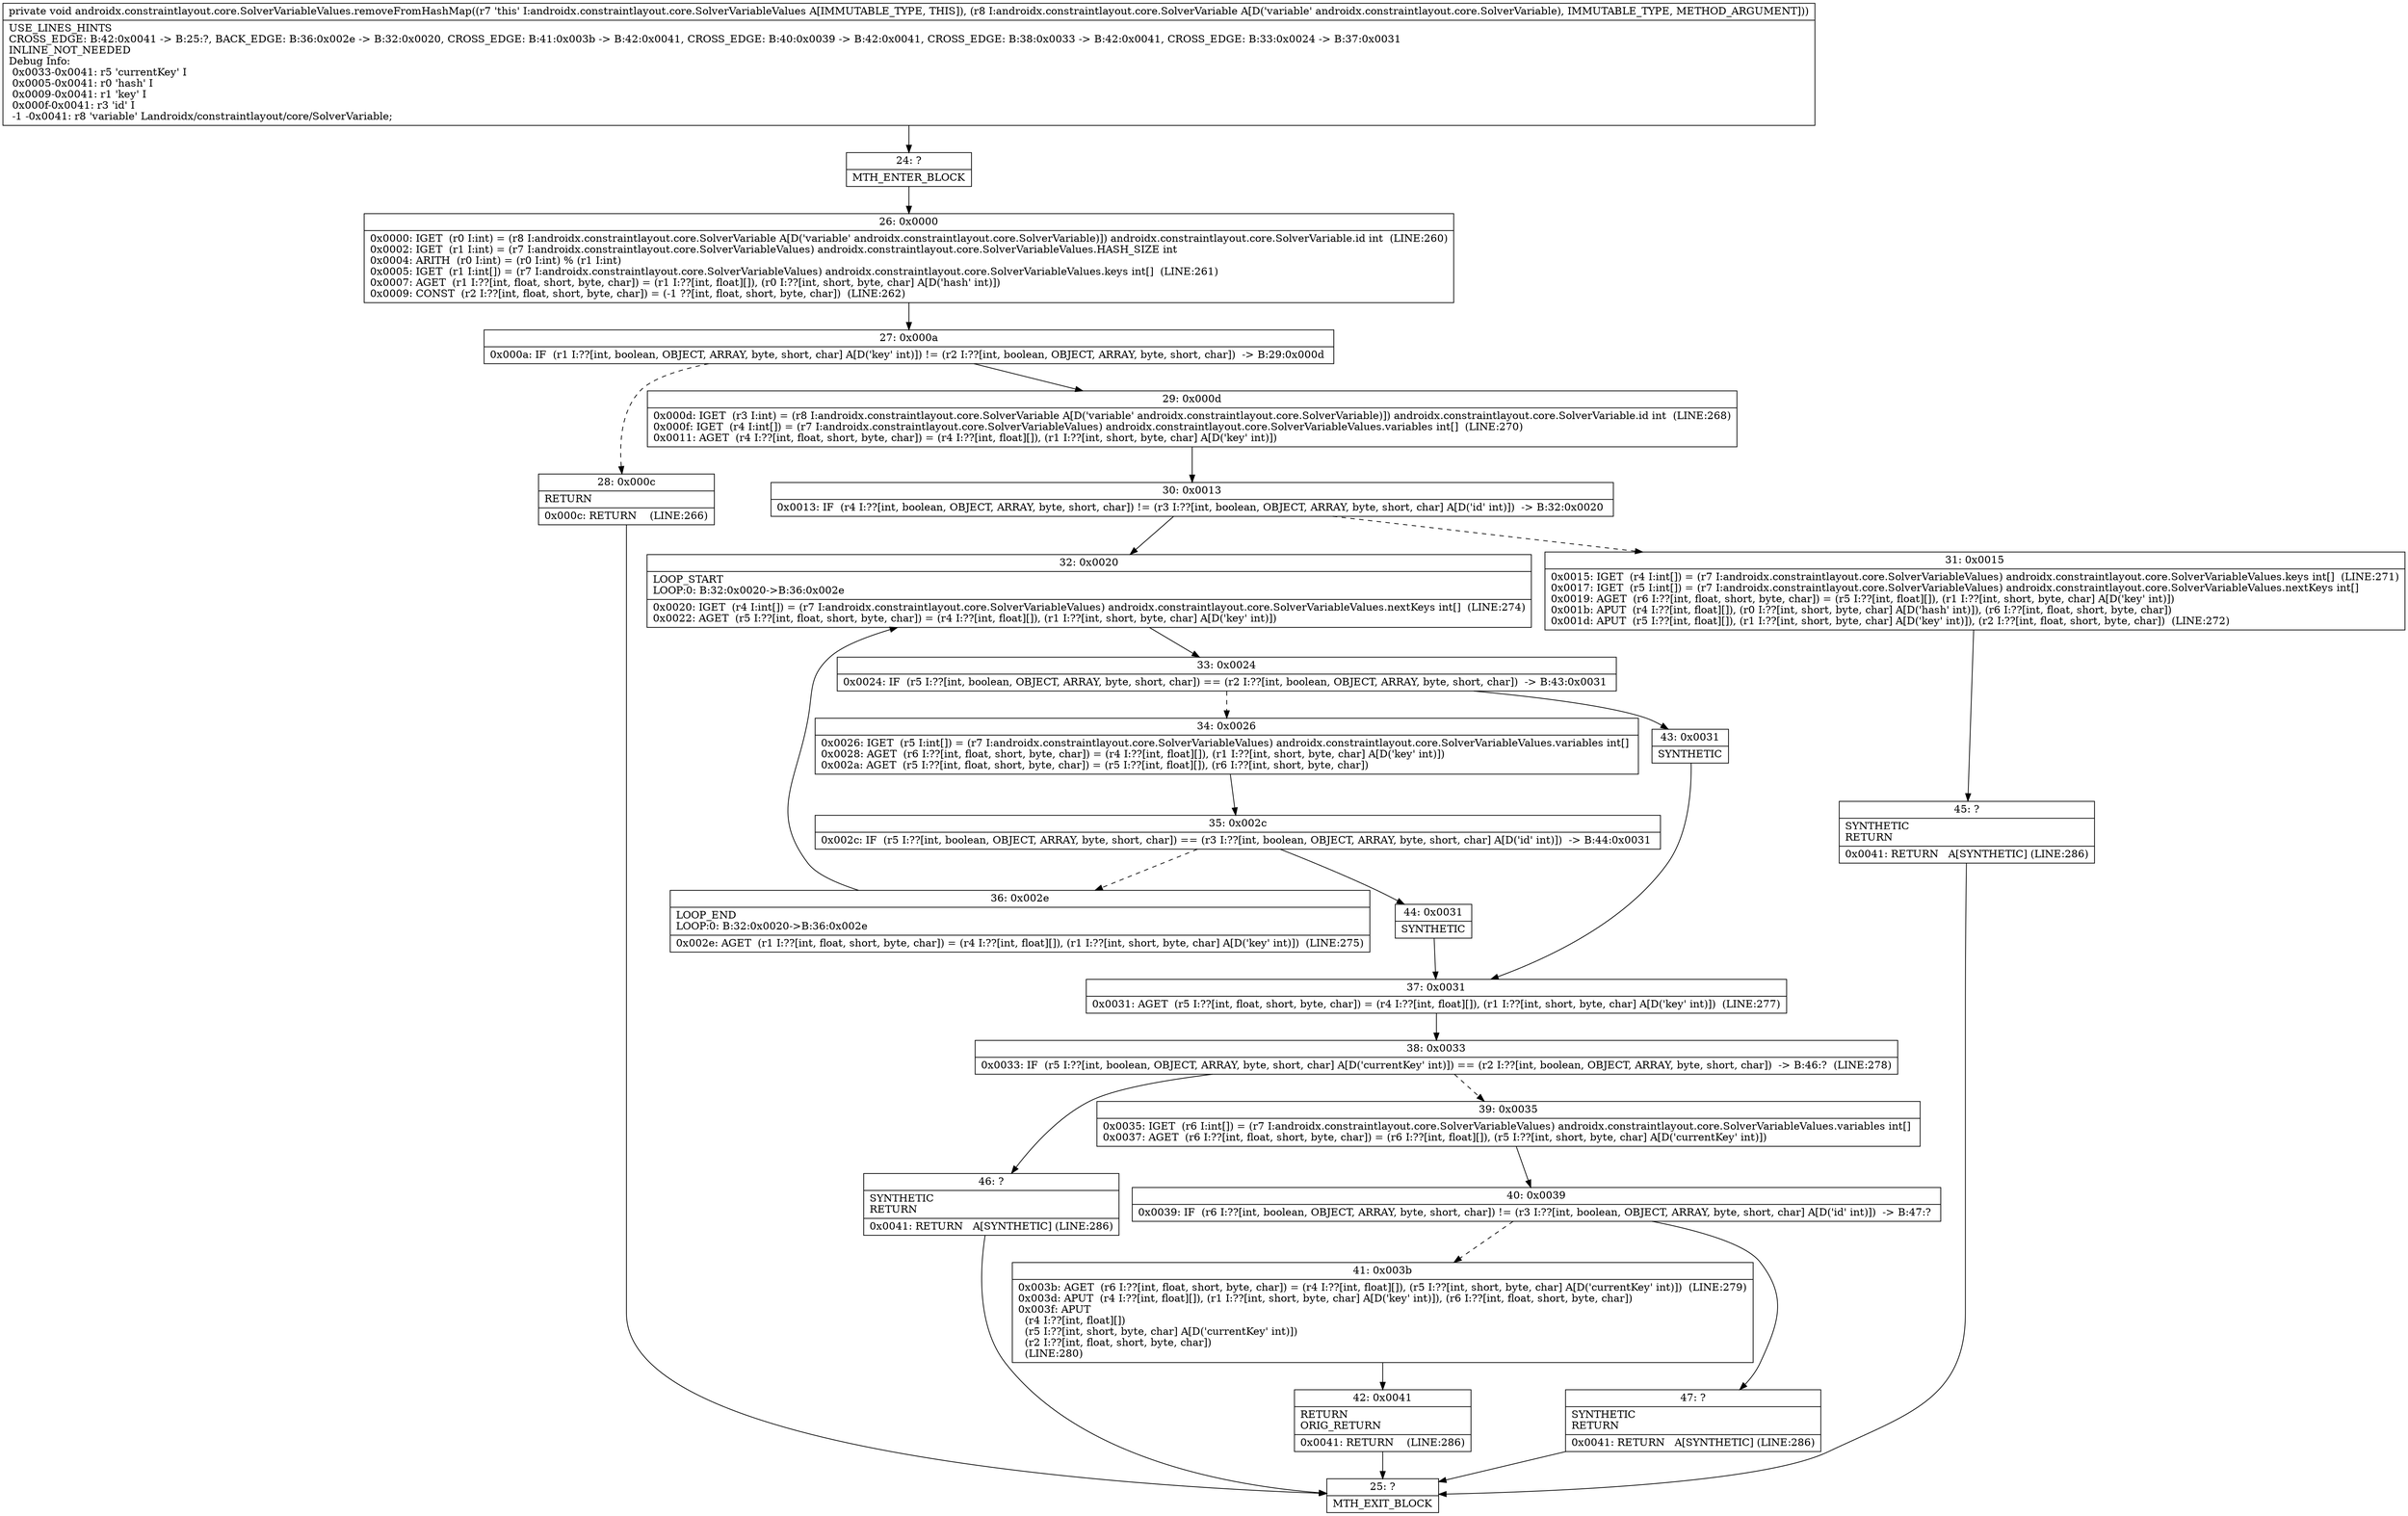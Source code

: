digraph "CFG forandroidx.constraintlayout.core.SolverVariableValues.removeFromHashMap(Landroidx\/constraintlayout\/core\/SolverVariable;)V" {
Node_24 [shape=record,label="{24\:\ ?|MTH_ENTER_BLOCK\l}"];
Node_26 [shape=record,label="{26\:\ 0x0000|0x0000: IGET  (r0 I:int) = (r8 I:androidx.constraintlayout.core.SolverVariable A[D('variable' androidx.constraintlayout.core.SolverVariable)]) androidx.constraintlayout.core.SolverVariable.id int  (LINE:260)\l0x0002: IGET  (r1 I:int) = (r7 I:androidx.constraintlayout.core.SolverVariableValues) androidx.constraintlayout.core.SolverVariableValues.HASH_SIZE int \l0x0004: ARITH  (r0 I:int) = (r0 I:int) % (r1 I:int) \l0x0005: IGET  (r1 I:int[]) = (r7 I:androidx.constraintlayout.core.SolverVariableValues) androidx.constraintlayout.core.SolverVariableValues.keys int[]  (LINE:261)\l0x0007: AGET  (r1 I:??[int, float, short, byte, char]) = (r1 I:??[int, float][]), (r0 I:??[int, short, byte, char] A[D('hash' int)]) \l0x0009: CONST  (r2 I:??[int, float, short, byte, char]) = (\-1 ??[int, float, short, byte, char])  (LINE:262)\l}"];
Node_27 [shape=record,label="{27\:\ 0x000a|0x000a: IF  (r1 I:??[int, boolean, OBJECT, ARRAY, byte, short, char] A[D('key' int)]) != (r2 I:??[int, boolean, OBJECT, ARRAY, byte, short, char])  \-\> B:29:0x000d \l}"];
Node_28 [shape=record,label="{28\:\ 0x000c|RETURN\l|0x000c: RETURN    (LINE:266)\l}"];
Node_25 [shape=record,label="{25\:\ ?|MTH_EXIT_BLOCK\l}"];
Node_29 [shape=record,label="{29\:\ 0x000d|0x000d: IGET  (r3 I:int) = (r8 I:androidx.constraintlayout.core.SolverVariable A[D('variable' androidx.constraintlayout.core.SolverVariable)]) androidx.constraintlayout.core.SolverVariable.id int  (LINE:268)\l0x000f: IGET  (r4 I:int[]) = (r7 I:androidx.constraintlayout.core.SolverVariableValues) androidx.constraintlayout.core.SolverVariableValues.variables int[]  (LINE:270)\l0x0011: AGET  (r4 I:??[int, float, short, byte, char]) = (r4 I:??[int, float][]), (r1 I:??[int, short, byte, char] A[D('key' int)]) \l}"];
Node_30 [shape=record,label="{30\:\ 0x0013|0x0013: IF  (r4 I:??[int, boolean, OBJECT, ARRAY, byte, short, char]) != (r3 I:??[int, boolean, OBJECT, ARRAY, byte, short, char] A[D('id' int)])  \-\> B:32:0x0020 \l}"];
Node_31 [shape=record,label="{31\:\ 0x0015|0x0015: IGET  (r4 I:int[]) = (r7 I:androidx.constraintlayout.core.SolverVariableValues) androidx.constraintlayout.core.SolverVariableValues.keys int[]  (LINE:271)\l0x0017: IGET  (r5 I:int[]) = (r7 I:androidx.constraintlayout.core.SolverVariableValues) androidx.constraintlayout.core.SolverVariableValues.nextKeys int[] \l0x0019: AGET  (r6 I:??[int, float, short, byte, char]) = (r5 I:??[int, float][]), (r1 I:??[int, short, byte, char] A[D('key' int)]) \l0x001b: APUT  (r4 I:??[int, float][]), (r0 I:??[int, short, byte, char] A[D('hash' int)]), (r6 I:??[int, float, short, byte, char]) \l0x001d: APUT  (r5 I:??[int, float][]), (r1 I:??[int, short, byte, char] A[D('key' int)]), (r2 I:??[int, float, short, byte, char])  (LINE:272)\l}"];
Node_45 [shape=record,label="{45\:\ ?|SYNTHETIC\lRETURN\l|0x0041: RETURN   A[SYNTHETIC] (LINE:286)\l}"];
Node_32 [shape=record,label="{32\:\ 0x0020|LOOP_START\lLOOP:0: B:32:0x0020\-\>B:36:0x002e\l|0x0020: IGET  (r4 I:int[]) = (r7 I:androidx.constraintlayout.core.SolverVariableValues) androidx.constraintlayout.core.SolverVariableValues.nextKeys int[]  (LINE:274)\l0x0022: AGET  (r5 I:??[int, float, short, byte, char]) = (r4 I:??[int, float][]), (r1 I:??[int, short, byte, char] A[D('key' int)]) \l}"];
Node_33 [shape=record,label="{33\:\ 0x0024|0x0024: IF  (r5 I:??[int, boolean, OBJECT, ARRAY, byte, short, char]) == (r2 I:??[int, boolean, OBJECT, ARRAY, byte, short, char])  \-\> B:43:0x0031 \l}"];
Node_34 [shape=record,label="{34\:\ 0x0026|0x0026: IGET  (r5 I:int[]) = (r7 I:androidx.constraintlayout.core.SolverVariableValues) androidx.constraintlayout.core.SolverVariableValues.variables int[] \l0x0028: AGET  (r6 I:??[int, float, short, byte, char]) = (r4 I:??[int, float][]), (r1 I:??[int, short, byte, char] A[D('key' int)]) \l0x002a: AGET  (r5 I:??[int, float, short, byte, char]) = (r5 I:??[int, float][]), (r6 I:??[int, short, byte, char]) \l}"];
Node_35 [shape=record,label="{35\:\ 0x002c|0x002c: IF  (r5 I:??[int, boolean, OBJECT, ARRAY, byte, short, char]) == (r3 I:??[int, boolean, OBJECT, ARRAY, byte, short, char] A[D('id' int)])  \-\> B:44:0x0031 \l}"];
Node_36 [shape=record,label="{36\:\ 0x002e|LOOP_END\lLOOP:0: B:32:0x0020\-\>B:36:0x002e\l|0x002e: AGET  (r1 I:??[int, float, short, byte, char]) = (r4 I:??[int, float][]), (r1 I:??[int, short, byte, char] A[D('key' int)])  (LINE:275)\l}"];
Node_44 [shape=record,label="{44\:\ 0x0031|SYNTHETIC\l}"];
Node_37 [shape=record,label="{37\:\ 0x0031|0x0031: AGET  (r5 I:??[int, float, short, byte, char]) = (r4 I:??[int, float][]), (r1 I:??[int, short, byte, char] A[D('key' int)])  (LINE:277)\l}"];
Node_38 [shape=record,label="{38\:\ 0x0033|0x0033: IF  (r5 I:??[int, boolean, OBJECT, ARRAY, byte, short, char] A[D('currentKey' int)]) == (r2 I:??[int, boolean, OBJECT, ARRAY, byte, short, char])  \-\> B:46:?  (LINE:278)\l}"];
Node_39 [shape=record,label="{39\:\ 0x0035|0x0035: IGET  (r6 I:int[]) = (r7 I:androidx.constraintlayout.core.SolverVariableValues) androidx.constraintlayout.core.SolverVariableValues.variables int[] \l0x0037: AGET  (r6 I:??[int, float, short, byte, char]) = (r6 I:??[int, float][]), (r5 I:??[int, short, byte, char] A[D('currentKey' int)]) \l}"];
Node_40 [shape=record,label="{40\:\ 0x0039|0x0039: IF  (r6 I:??[int, boolean, OBJECT, ARRAY, byte, short, char]) != (r3 I:??[int, boolean, OBJECT, ARRAY, byte, short, char] A[D('id' int)])  \-\> B:47:? \l}"];
Node_41 [shape=record,label="{41\:\ 0x003b|0x003b: AGET  (r6 I:??[int, float, short, byte, char]) = (r4 I:??[int, float][]), (r5 I:??[int, short, byte, char] A[D('currentKey' int)])  (LINE:279)\l0x003d: APUT  (r4 I:??[int, float][]), (r1 I:??[int, short, byte, char] A[D('key' int)]), (r6 I:??[int, float, short, byte, char]) \l0x003f: APUT  \l  (r4 I:??[int, float][])\l  (r5 I:??[int, short, byte, char] A[D('currentKey' int)])\l  (r2 I:??[int, float, short, byte, char])\l  (LINE:280)\l}"];
Node_42 [shape=record,label="{42\:\ 0x0041|RETURN\lORIG_RETURN\l|0x0041: RETURN    (LINE:286)\l}"];
Node_47 [shape=record,label="{47\:\ ?|SYNTHETIC\lRETURN\l|0x0041: RETURN   A[SYNTHETIC] (LINE:286)\l}"];
Node_46 [shape=record,label="{46\:\ ?|SYNTHETIC\lRETURN\l|0x0041: RETURN   A[SYNTHETIC] (LINE:286)\l}"];
Node_43 [shape=record,label="{43\:\ 0x0031|SYNTHETIC\l}"];
MethodNode[shape=record,label="{private void androidx.constraintlayout.core.SolverVariableValues.removeFromHashMap((r7 'this' I:androidx.constraintlayout.core.SolverVariableValues A[IMMUTABLE_TYPE, THIS]), (r8 I:androidx.constraintlayout.core.SolverVariable A[D('variable' androidx.constraintlayout.core.SolverVariable), IMMUTABLE_TYPE, METHOD_ARGUMENT]))  | USE_LINES_HINTS\lCROSS_EDGE: B:42:0x0041 \-\> B:25:?, BACK_EDGE: B:36:0x002e \-\> B:32:0x0020, CROSS_EDGE: B:41:0x003b \-\> B:42:0x0041, CROSS_EDGE: B:40:0x0039 \-\> B:42:0x0041, CROSS_EDGE: B:38:0x0033 \-\> B:42:0x0041, CROSS_EDGE: B:33:0x0024 \-\> B:37:0x0031\lINLINE_NOT_NEEDED\lDebug Info:\l  0x0033\-0x0041: r5 'currentKey' I\l  0x0005\-0x0041: r0 'hash' I\l  0x0009\-0x0041: r1 'key' I\l  0x000f\-0x0041: r3 'id' I\l  \-1 \-0x0041: r8 'variable' Landroidx\/constraintlayout\/core\/SolverVariable;\l}"];
MethodNode -> Node_24;Node_24 -> Node_26;
Node_26 -> Node_27;
Node_27 -> Node_28[style=dashed];
Node_27 -> Node_29;
Node_28 -> Node_25;
Node_29 -> Node_30;
Node_30 -> Node_31[style=dashed];
Node_30 -> Node_32;
Node_31 -> Node_45;
Node_45 -> Node_25;
Node_32 -> Node_33;
Node_33 -> Node_34[style=dashed];
Node_33 -> Node_43;
Node_34 -> Node_35;
Node_35 -> Node_36[style=dashed];
Node_35 -> Node_44;
Node_36 -> Node_32;
Node_44 -> Node_37;
Node_37 -> Node_38;
Node_38 -> Node_39[style=dashed];
Node_38 -> Node_46;
Node_39 -> Node_40;
Node_40 -> Node_41[style=dashed];
Node_40 -> Node_47;
Node_41 -> Node_42;
Node_42 -> Node_25;
Node_47 -> Node_25;
Node_46 -> Node_25;
Node_43 -> Node_37;
}

